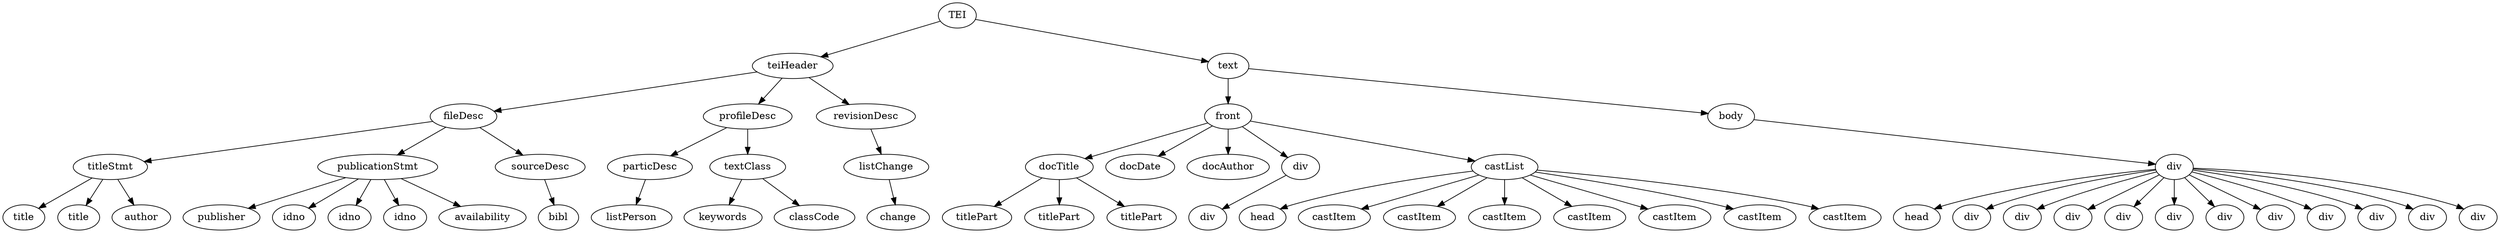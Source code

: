 digraph Tree {
	"t0" [label = "TEI"];
	"t1" [label = "teiHeader"];
	"t2" [label = "fileDesc"];
	"t3" [label = "titleStmt"];
	"t4" [label = "title"];
	"t5" [label = "title"];
	"t6" [label = "author"];
	"t7" [label = "publicationStmt"];
	"t8" [label = "publisher"];
	"t9" [label = "idno"];
	"t10" [label = "idno"];
	"t11" [label = "idno"];
	"t12" [label = "availability"];
	"t13" [label = "sourceDesc"];
	"t14" [label = "bibl"];
	"t15" [label = "profileDesc"];
	"t16" [label = "particDesc"];
	"t17" [label = "listPerson"];
	"t18" [label = "textClass"];
	"t19" [label = "keywords"];
	"t20" [label = "classCode"];
	"t21" [label = "revisionDesc"];
	"t22" [label = "listChange"];
	"t23" [label = "change"];
	"t24" [label = "text"];
	"t25" [label = "front"];
	"t26" [label = "docTitle"];
	"t27" [label = "titlePart"];
	"t28" [label = "titlePart"];
	"t29" [label = "titlePart"];
	"t30" [label = "docDate"];
	"t31" [label = "docAuthor"];
	"t32" [label = "div"];
	"t33" [label = "div"];
	"t34" [label = "castList"];
	"t35" [label = "head"];
	"t36" [label = "castItem"];
	"t37" [label = "castItem"];
	"t38" [label = "castItem"];
	"t39" [label = "castItem"];
	"t40" [label = "castItem"];
	"t41" [label = "castItem"];
	"t42" [label = "castItem"];
	"t43" [label = "body"];
	"t44" [label = "div"];
	"t45" [label = "head"];
	"t46" [label = "div"];
	"t47" [label = "div"];
	"t48" [label = "div"];
	"t49" [label = "div"];
	"t50" [label = "div"];
	"t51" [label = "div"];
	"t52" [label = "div"];
	"t53" [label = "div"];
	"t54" [label = "div"];
	"t55" [label = "div"];
	"t56" [label = "div"];
	"t0" -> "t1";
	"t1" -> "t2";
	"t2" -> "t3";
	"t3" -> "t4";
	"t3" -> "t5";
	"t3" -> "t6";
	"t2" -> "t7";
	"t7" -> "t8";
	"t7" -> "t9";
	"t7" -> "t10";
	"t7" -> "t11";
	"t7" -> "t12";
	"t2" -> "t13";
	"t13" -> "t14";
	"t1" -> "t15";
	"t15" -> "t16";
	"t16" -> "t17";
	"t15" -> "t18";
	"t18" -> "t19";
	"t18" -> "t20";
	"t1" -> "t21";
	"t21" -> "t22";
	"t22" -> "t23";
	"t0" -> "t24";
	"t24" -> "t25";
	"t25" -> "t26";
	"t26" -> "t27";
	"t26" -> "t28";
	"t26" -> "t29";
	"t25" -> "t30";
	"t25" -> "t31";
	"t25" -> "t32";
	"t32" -> "t33";
	"t25" -> "t34";
	"t34" -> "t35";
	"t34" -> "t36";
	"t34" -> "t37";
	"t34" -> "t38";
	"t34" -> "t39";
	"t34" -> "t40";
	"t34" -> "t41";
	"t34" -> "t42";
	"t24" -> "t43";
	"t43" -> "t44";
	"t44" -> "t45";
	"t44" -> "t46";
	"t44" -> "t47";
	"t44" -> "t48";
	"t44" -> "t49";
	"t44" -> "t50";
	"t44" -> "t51";
	"t44" -> "t52";
	"t44" -> "t53";
	"t44" -> "t54";
	"t44" -> "t55";
	"t44" -> "t56";
}
